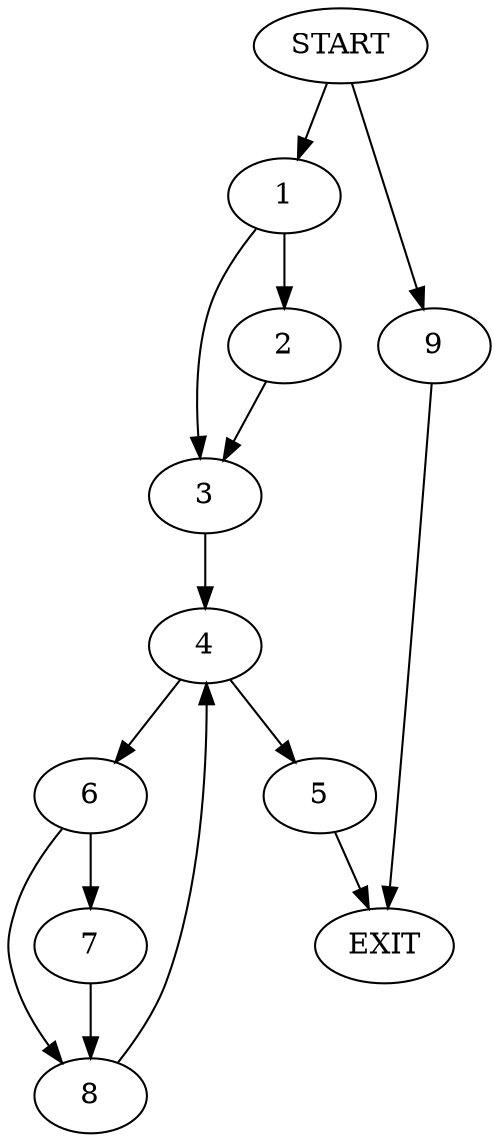 digraph {
0 [label="START"]
10 [label="EXIT"]
0 -> 1
1 -> 2
1 -> 3
3 -> 4
2 -> 3
4 -> 5
4 -> 6
6 -> 7
6 -> 8
5 -> 10
7 -> 8
8 -> 4
0 -> 9
9 -> 10
}
